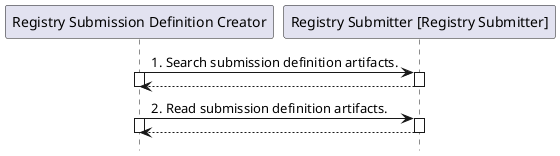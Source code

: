 /'
    This content is automatically generated from CREDS.xml by overview.xslt
'/
@startuml
hide footbox
participant "Registry Submission Definition Creator" as RSDC
participant "Registry Submitter [Registry Submitter]" as RS
"RSDC" -> "RS" : 1. Search submission definition artifacts.
activate "RSDC"
activate "RS"
return
deactivate "RSDC"
deactivate "RS"
"RSDC" -> "RS" : 2. Read submission definition artifacts.
activate "RSDC"
activate "RS"
return
deactivate "RSDC"
deactivate "RS"
@enduml
